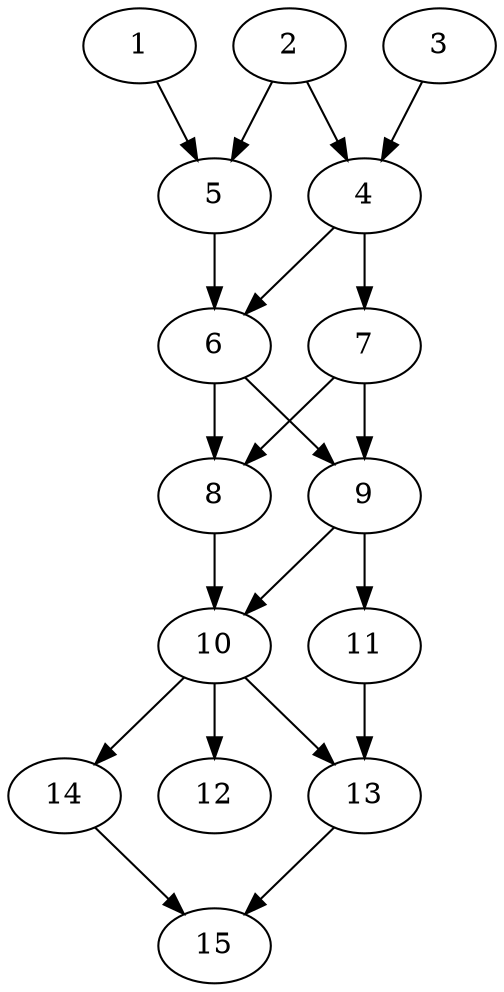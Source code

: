 // DAG automatically generated by daggen at Thu Oct  3 13:59:26 2019
// ./daggen --dot -n 15 --ccr 0.3 --fat 0.5 --regular 0.9 --density 0.7 --mindata 5242880 --maxdata 52428800 
digraph G {
  1 [size="34450773", alpha="0.16", expect_size="10335232"] 
  1 -> 5 [size ="10335232"]
  2 [size="117705387", alpha="0.15", expect_size="35311616"] 
  2 -> 4 [size ="35311616"]
  2 -> 5 [size ="35311616"]
  3 [size="110199467", alpha="0.14", expect_size="33059840"] 
  3 -> 4 [size ="33059840"]
  4 [size="154873173", alpha="0.02", expect_size="46461952"] 
  4 -> 6 [size ="46461952"]
  4 -> 7 [size ="46461952"]
  5 [size="51220480", alpha="0.03", expect_size="15366144"] 
  5 -> 6 [size ="15366144"]
  6 [size="145387520", alpha="0.11", expect_size="43616256"] 
  6 -> 8 [size ="43616256"]
  6 -> 9 [size ="43616256"]
  7 [size="159853227", alpha="0.14", expect_size="47955968"] 
  7 -> 8 [size ="47955968"]
  7 -> 9 [size ="47955968"]
  8 [size="61958827", alpha="0.01", expect_size="18587648"] 
  8 -> 10 [size ="18587648"]
  9 [size="31204693", alpha="0.05", expect_size="9361408"] 
  9 -> 10 [size ="9361408"]
  9 -> 11 [size ="9361408"]
  10 [size="71611733", alpha="0.01", expect_size="21483520"] 
  10 -> 12 [size ="21483520"]
  10 -> 13 [size ="21483520"]
  10 -> 14 [size ="21483520"]
  11 [size="140796587", alpha="0.14", expect_size="42238976"] 
  11 -> 13 [size ="42238976"]
  12 [size="108014933", alpha="0.11", expect_size="32404480"] 
  13 [size="65003520", alpha="0.04", expect_size="19501056"] 
  13 -> 15 [size ="19501056"]
  14 [size="171294720", alpha="0.13", expect_size="51388416"] 
  14 -> 15 [size ="51388416"]
  15 [size="27627520", alpha="0.03", expect_size="8288256"] 
}
